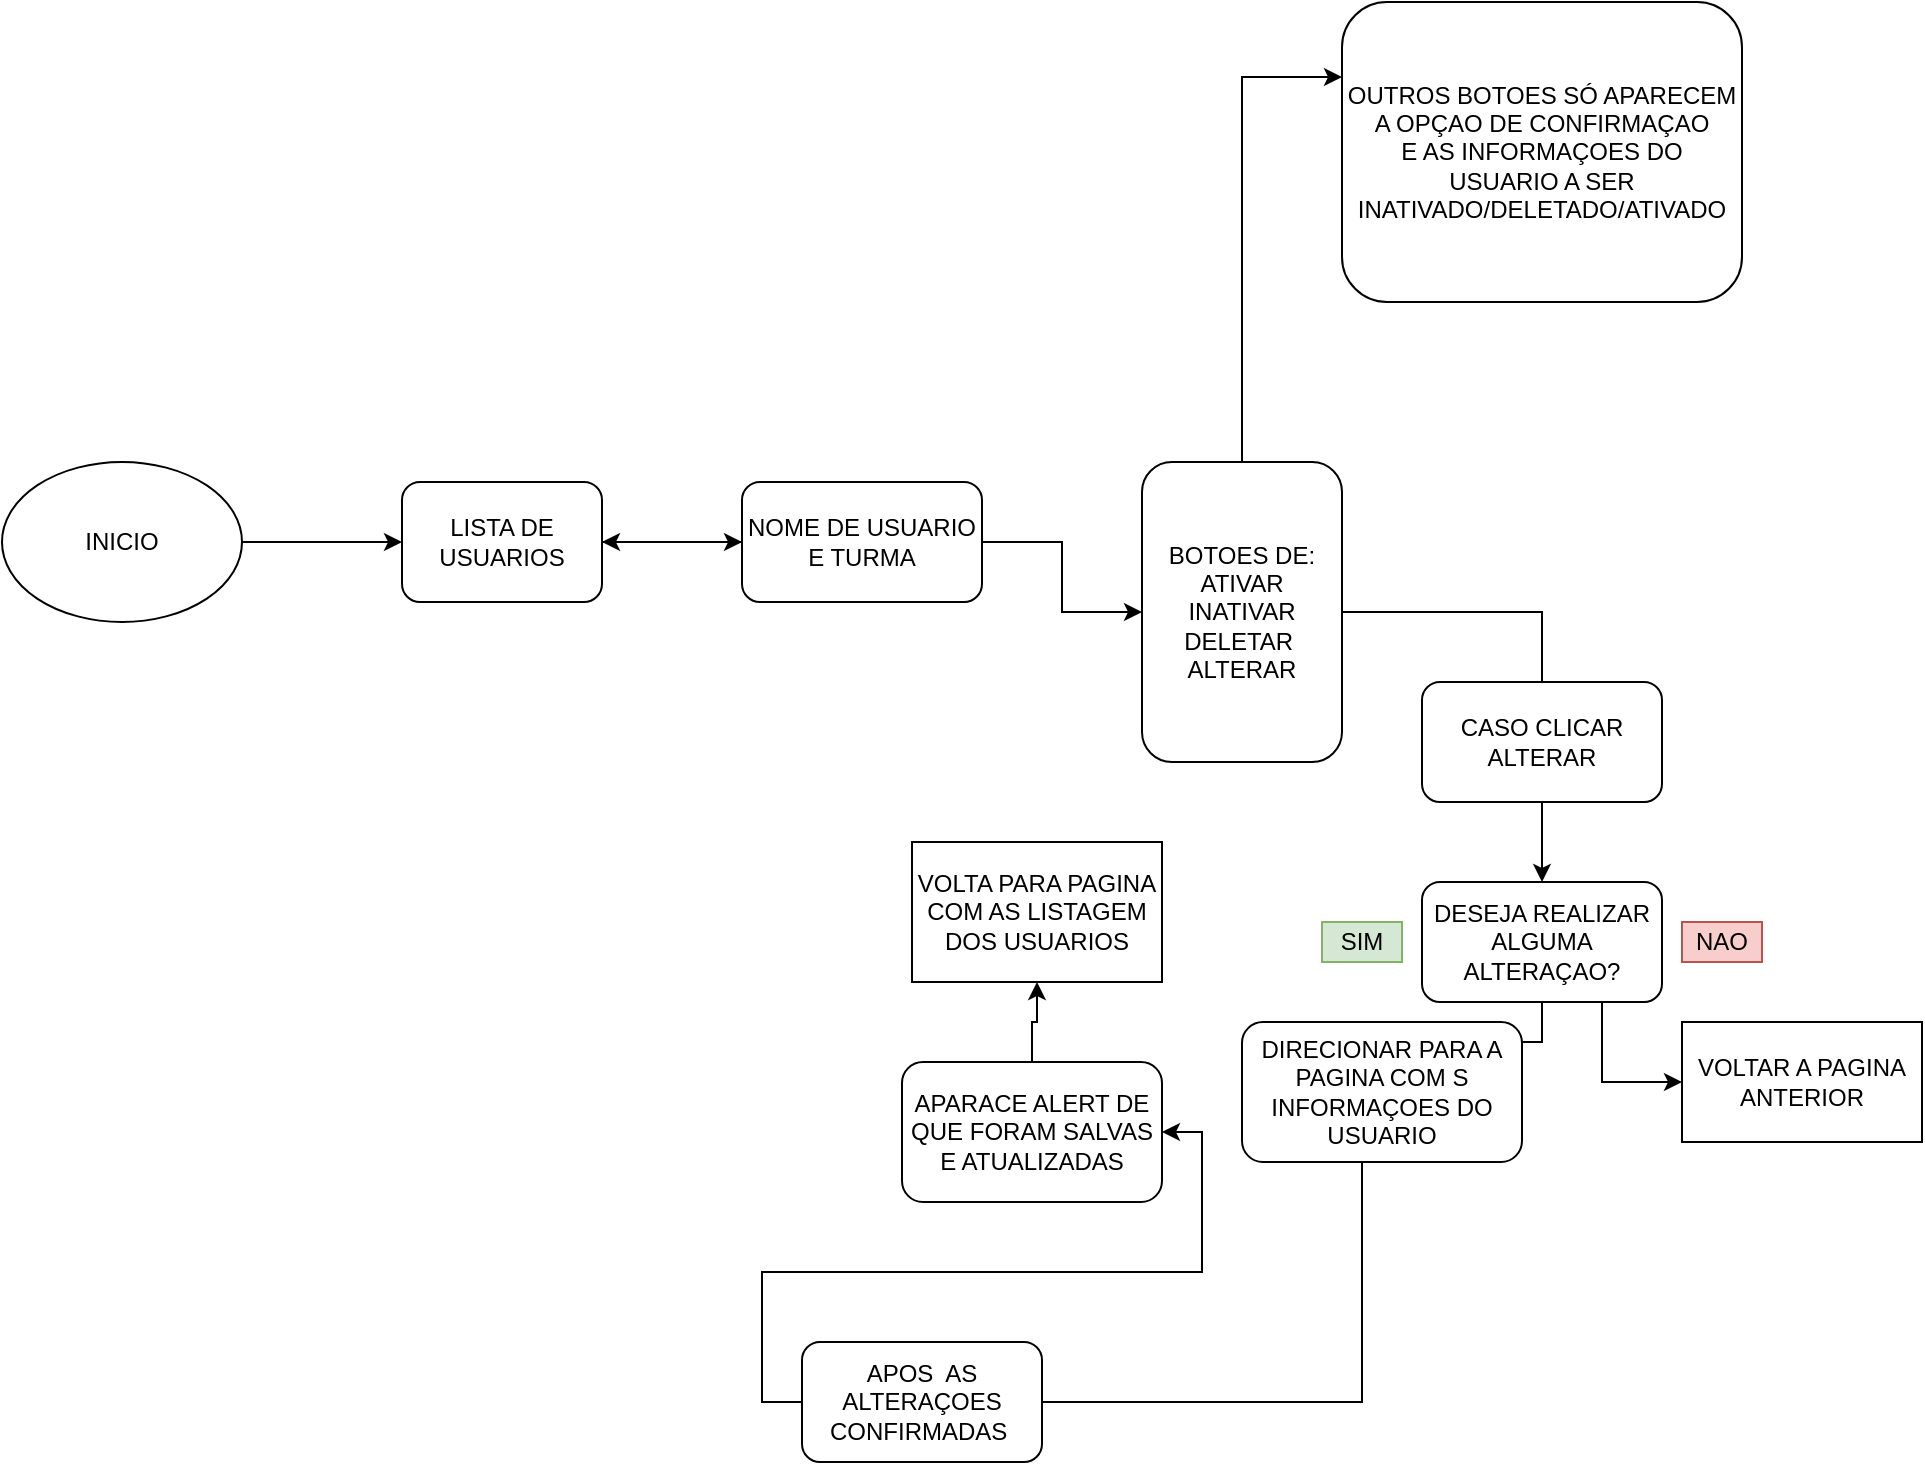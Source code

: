 <mxfile version="24.8.3">
  <diagram name="Página-1" id="oUM3R4p19LBHF7mc9oRi">
    <mxGraphModel dx="1393" dy="1965" grid="1" gridSize="10" guides="1" tooltips="1" connect="1" arrows="1" fold="1" page="1" pageScale="1" pageWidth="827" pageHeight="1169" math="0" shadow="0">
      <root>
        <mxCell id="0" />
        <mxCell id="1" parent="0" />
        <mxCell id="tJ9vki3-7lrssgtLpLpl-3" style="edgeStyle=orthogonalEdgeStyle;rounded=0;orthogonalLoop=1;jettySize=auto;html=1;exitX=1;exitY=0.5;exitDx=0;exitDy=0;" parent="1" source="tJ9vki3-7lrssgtLpLpl-1" target="tJ9vki3-7lrssgtLpLpl-2" edge="1">
          <mxGeometry relative="1" as="geometry" />
        </mxCell>
        <mxCell id="tJ9vki3-7lrssgtLpLpl-1" value="INICIO" style="ellipse;whiteSpace=wrap;html=1;" parent="1" vertex="1">
          <mxGeometry x="30" y="40" width="120" height="80" as="geometry" />
        </mxCell>
        <mxCell id="tJ9vki3-7lrssgtLpLpl-4" style="edgeStyle=orthogonalEdgeStyle;rounded=0;orthogonalLoop=1;jettySize=auto;html=1;exitX=1;exitY=0.5;exitDx=0;exitDy=0;" parent="1" source="tJ9vki3-7lrssgtLpLpl-2" edge="1">
          <mxGeometry relative="1" as="geometry">
            <mxPoint x="400" y="80" as="targetPoint" />
          </mxGeometry>
        </mxCell>
        <mxCell id="tJ9vki3-7lrssgtLpLpl-2" value="LISTA DE USUARIOS" style="rounded=1;whiteSpace=wrap;html=1;" parent="1" vertex="1">
          <mxGeometry x="230" y="50" width="100" height="60" as="geometry" />
        </mxCell>
        <mxCell id="tJ9vki3-7lrssgtLpLpl-6" value="" style="edgeStyle=orthogonalEdgeStyle;rounded=0;orthogonalLoop=1;jettySize=auto;html=1;" parent="1" source="tJ9vki3-7lrssgtLpLpl-5" target="tJ9vki3-7lrssgtLpLpl-2" edge="1">
          <mxGeometry relative="1" as="geometry" />
        </mxCell>
        <mxCell id="tJ9vki3-7lrssgtLpLpl-7" style="edgeStyle=orthogonalEdgeStyle;rounded=0;orthogonalLoop=1;jettySize=auto;html=1;exitX=1;exitY=0.5;exitDx=0;exitDy=0;" parent="1" source="tJ9vki3-7lrssgtLpLpl-5" target="tJ9vki3-7lrssgtLpLpl-8" edge="1">
          <mxGeometry relative="1" as="geometry">
            <mxPoint x="610" y="80" as="targetPoint" />
          </mxGeometry>
        </mxCell>
        <mxCell id="tJ9vki3-7lrssgtLpLpl-5" value="NOME DE USUARIO E TURMA" style="rounded=1;whiteSpace=wrap;html=1;" parent="1" vertex="1">
          <mxGeometry x="400" y="50" width="120" height="60" as="geometry" />
        </mxCell>
        <mxCell id="tJ9vki3-7lrssgtLpLpl-11" style="edgeStyle=orthogonalEdgeStyle;rounded=0;orthogonalLoop=1;jettySize=auto;html=1;" parent="1" source="tJ9vki3-7lrssgtLpLpl-8" target="tJ9vki3-7lrssgtLpLpl-10" edge="1">
          <mxGeometry relative="1" as="geometry" />
        </mxCell>
        <mxCell id="tJ9vki3-7lrssgtLpLpl-16" style="edgeStyle=orthogonalEdgeStyle;rounded=0;orthogonalLoop=1;jettySize=auto;html=1;exitX=0.5;exitY=0;exitDx=0;exitDy=0;entryX=0;entryY=0.25;entryDx=0;entryDy=0;" parent="1" source="tJ9vki3-7lrssgtLpLpl-8" target="tJ9vki3-7lrssgtLpLpl-15" edge="1">
          <mxGeometry relative="1" as="geometry">
            <mxPoint x="650" y="-20" as="targetPoint" />
          </mxGeometry>
        </mxCell>
        <mxCell id="tJ9vki3-7lrssgtLpLpl-8" value="BOTOES DE:&lt;div&gt;ATIVAR&lt;/div&gt;&lt;div&gt;INATIVAR&lt;/div&gt;&lt;div&gt;DELETAR&amp;nbsp;&lt;/div&gt;&lt;div&gt;ALTERAR&lt;/div&gt;" style="rounded=1;whiteSpace=wrap;html=1;" parent="1" vertex="1">
          <mxGeometry x="600" y="40" width="100" height="150" as="geometry" />
        </mxCell>
        <mxCell id="tJ9vki3-7lrssgtLpLpl-18" style="edgeStyle=orthogonalEdgeStyle;rounded=0;orthogonalLoop=1;jettySize=auto;html=1;exitX=0.5;exitY=1;exitDx=0;exitDy=0;entryX=0.5;entryY=0;entryDx=0;entryDy=0;" parent="1" source="tJ9vki3-7lrssgtLpLpl-10" target="tJ9vki3-7lrssgtLpLpl-17" edge="1">
          <mxGeometry relative="1" as="geometry">
            <Array as="points">
              <mxPoint x="800" y="330" />
              <mxPoint x="710" y="330" />
              <mxPoint x="710" y="510" />
              <mxPoint x="490" y="510" />
            </Array>
          </mxGeometry>
        </mxCell>
        <mxCell id="tJ9vki3-7lrssgtLpLpl-32" style="edgeStyle=orthogonalEdgeStyle;rounded=0;orthogonalLoop=1;jettySize=auto;html=1;exitX=0.75;exitY=1;exitDx=0;exitDy=0;entryX=0;entryY=0.5;entryDx=0;entryDy=0;" parent="1" source="tJ9vki3-7lrssgtLpLpl-10" target="tJ9vki3-7lrssgtLpLpl-31" edge="1">
          <mxGeometry relative="1" as="geometry" />
        </mxCell>
        <mxCell id="tJ9vki3-7lrssgtLpLpl-10" value="DESEJA REALIZAR ALGUMA ALTERAÇAO?" style="rounded=1;whiteSpace=wrap;html=1;" parent="1" vertex="1">
          <mxGeometry x="740" y="250" width="120" height="60" as="geometry" />
        </mxCell>
        <mxCell id="tJ9vki3-7lrssgtLpLpl-12" value="CASO CLICAR ALTERAR" style="rounded=1;whiteSpace=wrap;html=1;" parent="1" vertex="1">
          <mxGeometry x="740" y="150" width="120" height="60" as="geometry" />
        </mxCell>
        <mxCell id="tJ9vki3-7lrssgtLpLpl-15" value="OUTROS BOTOES SÓ APARECEM A OPÇAO DE CONFIRMAÇAO&lt;br&gt;E AS INFORMAÇOES DO USUARIO A SER INATIVADO/DELETADO/ATIVADO" style="rounded=1;whiteSpace=wrap;html=1;" parent="1" vertex="1">
          <mxGeometry x="700" y="-190" width="200" height="150" as="geometry" />
        </mxCell>
        <mxCell id="tJ9vki3-7lrssgtLpLpl-27" style="edgeStyle=orthogonalEdgeStyle;rounded=0;orthogonalLoop=1;jettySize=auto;html=1;exitX=0;exitY=0.5;exitDx=0;exitDy=0;entryX=1;entryY=0.5;entryDx=0;entryDy=0;" parent="1" source="tJ9vki3-7lrssgtLpLpl-17" target="tJ9vki3-7lrssgtLpLpl-23" edge="1">
          <mxGeometry relative="1" as="geometry" />
        </mxCell>
        <mxCell id="tJ9vki3-7lrssgtLpLpl-17" value="APOS&amp;nbsp; AS ALTERAÇOES&lt;div&gt;CONFIRMADAS&amp;nbsp;&lt;/div&gt;" style="rounded=1;whiteSpace=wrap;html=1;" parent="1" vertex="1">
          <mxGeometry x="430" y="480" width="120" height="60" as="geometry" />
        </mxCell>
        <mxCell id="tJ9vki3-7lrssgtLpLpl-20" value="SIM" style="whiteSpace=wrap;html=1;fillColor=#d5e8d4;strokeColor=#82b366;" parent="1" vertex="1">
          <mxGeometry x="690" y="270" width="40" height="20" as="geometry" />
        </mxCell>
        <mxCell id="tJ9vki3-7lrssgtLpLpl-28" style="edgeStyle=orthogonalEdgeStyle;rounded=0;orthogonalLoop=1;jettySize=auto;html=1;exitX=0.5;exitY=0;exitDx=0;exitDy=0;" parent="1" source="tJ9vki3-7lrssgtLpLpl-23" target="tJ9vki3-7lrssgtLpLpl-25" edge="1">
          <mxGeometry relative="1" as="geometry" />
        </mxCell>
        <mxCell id="tJ9vki3-7lrssgtLpLpl-23" value="APARACE ALERT DE QUE FORAM SALVAS E ATUALIZADAS" style="rounded=1;whiteSpace=wrap;html=1;" parent="1" vertex="1">
          <mxGeometry x="480" y="340" width="130" height="70" as="geometry" />
        </mxCell>
        <mxCell id="tJ9vki3-7lrssgtLpLpl-25" value="VOLTA PARA PAGINA COM AS LISTAGEM DOS USUARIOS" style="whiteSpace=wrap;html=1;" parent="1" vertex="1">
          <mxGeometry x="485" y="230" width="125" height="70" as="geometry" />
        </mxCell>
        <mxCell id="tJ9vki3-7lrssgtLpLpl-26" value="NAO" style="whiteSpace=wrap;html=1;fillColor=#f8cecc;strokeColor=#b85450;" parent="1" vertex="1">
          <mxGeometry x="870" y="270" width="40" height="20" as="geometry" />
        </mxCell>
        <mxCell id="tJ9vki3-7lrssgtLpLpl-31" value="VOLTAR A PAGINA ANTERIOR" style="whiteSpace=wrap;html=1;" parent="1" vertex="1">
          <mxGeometry x="870" y="320" width="120" height="60" as="geometry" />
        </mxCell>
        <mxCell id="dqWMDl6IDOkr4mWldc2t-1" value="DIRECIONAR PARA A PAGINA COM S INFORMAÇOES DO USUARIO" style="rounded=1;whiteSpace=wrap;html=1;" vertex="1" parent="1">
          <mxGeometry x="650" y="320" width="140" height="70" as="geometry" />
        </mxCell>
      </root>
    </mxGraphModel>
  </diagram>
</mxfile>
